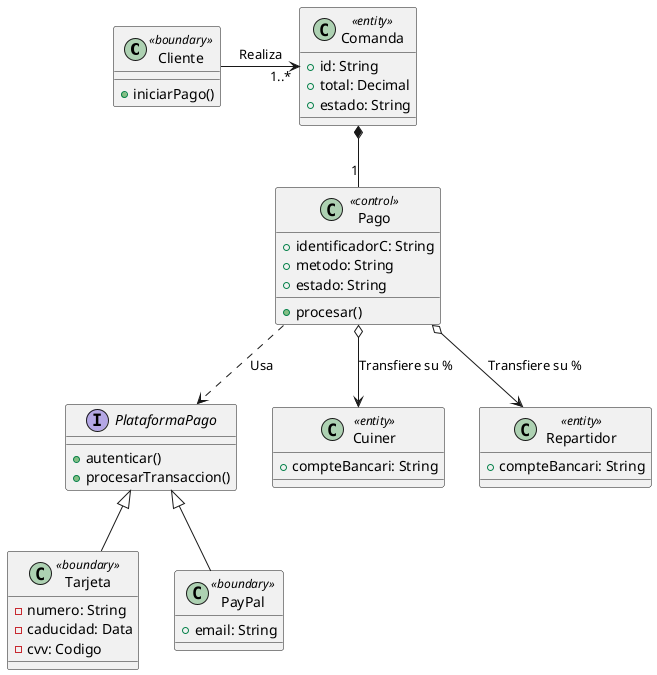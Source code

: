 @startuml

class Cliente <<boundary>> {
  + iniciarPago()
}

class Comanda <<entity>> {
  + id: String
  + total: Decimal
  + estado: String
}

class Pago <<control>> {
  + identificadorC: String
  + metodo: String
  + estado: String
  + procesar()
}

class Cuiner <<entity>> {
  + compteBancari: String
}

class Repartidor <<entity>> {
  + compteBancari: String
}

class "Tarjeta" <<boundary>> {
  - numero: String
  - caducidad: Data
  - cvv: Codigo
}

class PayPal <<boundary>> {
  + email: String
}

interface PlataformaPago {
  + autenticar()
  + procesarTransaccion()
}

Cliente -> "1..*" Comanda : "Realiza"

Comanda *-- "1" Pago 
Pago ..> PlataformaPago : "Usa" 

Pago o--> Cuiner : "Transfiere su %"
Pago o--> Repartidor : "Transfiere su %"

Tarjeta -up-|> PlataformaPago 
PayPal -up-|> PlataformaPago 

@enduml
